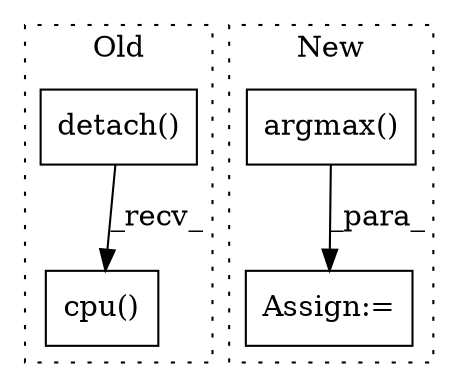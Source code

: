 digraph G {
subgraph cluster0 {
1 [label="detach()" a="75" s="3353" l="15" shape="box"];
4 [label="cpu()" a="75" s="3353" l="21" shape="box"];
label = "Old";
style="dotted";
}
subgraph cluster1 {
2 [label="argmax()" a="75" s="3578,3592" l="13,9" shape="box"];
3 [label="Assign:=" a="68" s="3575" l="3" shape="box"];
label = "New";
style="dotted";
}
1 -> 4 [label="_recv_"];
2 -> 3 [label="_para_"];
}